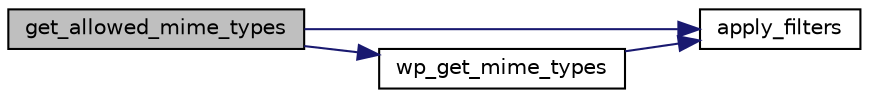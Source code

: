 digraph "get_allowed_mime_types"
{
  edge [fontname="Helvetica",fontsize="10",labelfontname="Helvetica",labelfontsize="10"];
  node [fontname="Helvetica",fontsize="10",shape=record];
  rankdir="LR";
  Node1 [label="get_allowed_mime_types",height=0.2,width=0.4,color="black", fillcolor="grey75", style="filled", fontcolor="black"];
  Node1 -> Node2 [color="midnightblue",fontsize="10",style="solid",fontname="Helvetica"];
  Node2 [label="apply_filters",height=0.2,width=0.4,color="black", fillcolor="white", style="filled",URL="$load-scripts_8php.html#a54639394aa645a2277ea41f3cbd23247"];
  Node1 -> Node3 [color="midnightblue",fontsize="10",style="solid",fontname="Helvetica"];
  Node3 [label="wp_get_mime_types",height=0.2,width=0.4,color="black", fillcolor="white", style="filled",URL="$wp-includes_2functions_8php.html#a465b9c903fedf062f6aa2dda9517278e"];
  Node3 -> Node2 [color="midnightblue",fontsize="10",style="solid",fontname="Helvetica"];
}
